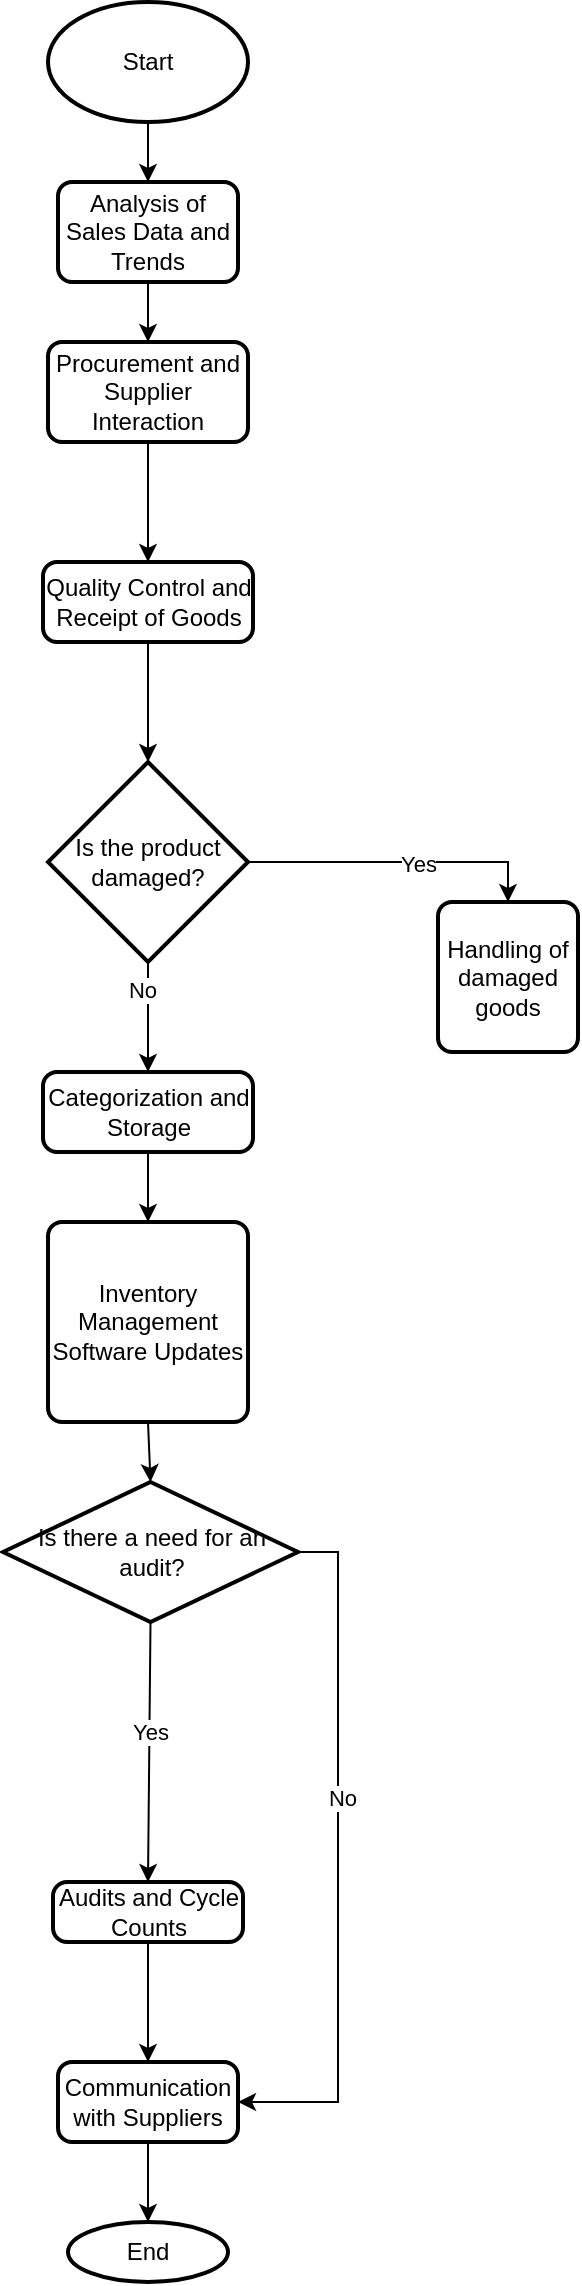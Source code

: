 <mxfile version="22.0.4" type="github">
  <diagram id="C5RBs43oDa-KdzZeNtuy" name="Page-1">
    <mxGraphModel dx="1674" dy="790" grid="1" gridSize="10" guides="1" tooltips="1" connect="1" arrows="1" fold="1" page="1" pageScale="1" pageWidth="827" pageHeight="1169" math="0" shadow="0">
      <root>
        <mxCell id="WIyWlLk6GJQsqaUBKTNV-0" />
        <mxCell id="WIyWlLk6GJQsqaUBKTNV-1" parent="WIyWlLk6GJQsqaUBKTNV-0" />
        <mxCell id="n6wM1krTjkFFHCIEkjy0-9" value="" style="endArrow=classic;html=1;rounded=0;exitX=0.5;exitY=1;exitDx=0;exitDy=0;entryX=0.5;entryY=0;entryDx=0;entryDy=0;" parent="WIyWlLk6GJQsqaUBKTNV-1" source="n6wM1krTjkFFHCIEkjy0-18" target="n6wM1krTjkFFHCIEkjy0-19" edge="1">
          <mxGeometry width="50" height="50" relative="1" as="geometry">
            <mxPoint x="220" y="230" as="sourcePoint" />
            <mxPoint x="440" y="280" as="targetPoint" />
          </mxGeometry>
        </mxCell>
        <mxCell id="n6wM1krTjkFFHCIEkjy0-10" value="" style="endArrow=classic;html=1;rounded=0;exitX=0.5;exitY=1;exitDx=0;exitDy=0;entryX=0.5;entryY=0;entryDx=0;entryDy=0;" parent="WIyWlLk6GJQsqaUBKTNV-1" source="n6wM1krTjkFFHCIEkjy0-19" target="n6wM1krTjkFFHCIEkjy0-20" edge="1">
          <mxGeometry width="50" height="50" relative="1" as="geometry">
            <mxPoint x="390" y="330" as="sourcePoint" />
            <mxPoint x="440" y="280" as="targetPoint" />
          </mxGeometry>
        </mxCell>
        <mxCell id="n6wM1krTjkFFHCIEkjy0-13" value="" style="endArrow=classic;html=1;rounded=0;exitX=0.5;exitY=1;exitDx=0;exitDy=0;entryX=0.5;entryY=0;entryDx=0;entryDy=0;" parent="WIyWlLk6GJQsqaUBKTNV-1" source="n6wM1krTjkFFHCIEkjy0-24" target="n6wM1krTjkFFHCIEkjy0-21" edge="1">
          <mxGeometry width="50" height="50" relative="1" as="geometry">
            <mxPoint x="220" y="585" as="sourcePoint" />
            <mxPoint x="230" y="640" as="targetPoint" />
          </mxGeometry>
        </mxCell>
        <mxCell id="n6wM1krTjkFFHCIEkjy0-16" value="" style="endArrow=classic;html=1;rounded=0;exitX=0.5;exitY=1;exitDx=0;exitDy=0;entryX=0.5;entryY=0;entryDx=0;entryDy=0;" parent="WIyWlLk6GJQsqaUBKTNV-1" edge="1">
          <mxGeometry width="50" height="50" relative="1" as="geometry">
            <mxPoint x="220" y="1050" as="sourcePoint" />
            <mxPoint x="220" y="1050" as="targetPoint" />
          </mxGeometry>
        </mxCell>
        <mxCell id="n6wM1krTjkFFHCIEkjy0-17" value="Start" style="strokeWidth=2;html=1;shape=mxgraph.flowchart.start_1;whiteSpace=wrap;" parent="WIyWlLk6GJQsqaUBKTNV-1" vertex="1">
          <mxGeometry x="165" y="10" width="100" height="60" as="geometry" />
        </mxCell>
        <mxCell id="n6wM1krTjkFFHCIEkjy0-18" value="Analysis of Sales Data and Trends" style="rounded=1;whiteSpace=wrap;html=1;absoluteArcSize=1;arcSize=14;strokeWidth=2;" parent="WIyWlLk6GJQsqaUBKTNV-1" vertex="1">
          <mxGeometry x="170" y="100" width="90" height="50" as="geometry" />
        </mxCell>
        <mxCell id="n6wM1krTjkFFHCIEkjy0-19" value="Procurement and Supplier Interaction" style="rounded=1;whiteSpace=wrap;html=1;absoluteArcSize=1;arcSize=14;strokeWidth=2;" parent="WIyWlLk6GJQsqaUBKTNV-1" vertex="1">
          <mxGeometry x="165" y="180" width="100" height="50" as="geometry" />
        </mxCell>
        <mxCell id="n6wM1krTjkFFHCIEkjy0-46" style="edgeStyle=orthogonalEdgeStyle;rounded=0;orthogonalLoop=1;jettySize=auto;html=1;exitX=0.5;exitY=1;exitDx=0;exitDy=0;" parent="WIyWlLk6GJQsqaUBKTNV-1" source="n6wM1krTjkFFHCIEkjy0-20" target="n6wM1krTjkFFHCIEkjy0-37" edge="1">
          <mxGeometry relative="1" as="geometry" />
        </mxCell>
        <mxCell id="n6wM1krTjkFFHCIEkjy0-20" value="Quality Control and Receipt of Goods" style="rounded=1;whiteSpace=wrap;html=1;absoluteArcSize=1;arcSize=14;strokeWidth=2;" parent="WIyWlLk6GJQsqaUBKTNV-1" vertex="1">
          <mxGeometry x="162.5" y="290" width="105" height="40" as="geometry" />
        </mxCell>
        <mxCell id="n6wM1krTjkFFHCIEkjy0-21" value="Inventory Management Software Updates" style="rounded=1;whiteSpace=wrap;html=1;absoluteArcSize=1;arcSize=14;strokeWidth=2;" parent="WIyWlLk6GJQsqaUBKTNV-1" vertex="1">
          <mxGeometry x="165" y="620" width="100" height="100" as="geometry" />
        </mxCell>
        <mxCell id="n6wM1krTjkFFHCIEkjy0-22" value="Communication with Suppliers" style="rounded=1;whiteSpace=wrap;html=1;absoluteArcSize=1;arcSize=14;strokeWidth=2;" parent="WIyWlLk6GJQsqaUBKTNV-1" vertex="1">
          <mxGeometry x="170" y="1040" width="90" height="40" as="geometry" />
        </mxCell>
        <mxCell id="n6wM1krTjkFFHCIEkjy0-23" value="Audits and Cycle Counts" style="rounded=1;whiteSpace=wrap;html=1;absoluteArcSize=1;arcSize=14;strokeWidth=2;" parent="WIyWlLk6GJQsqaUBKTNV-1" vertex="1">
          <mxGeometry x="167.5" y="950" width="95" height="30" as="geometry" />
        </mxCell>
        <mxCell id="n6wM1krTjkFFHCIEkjy0-24" value="Categorization and Storage" style="rounded=1;whiteSpace=wrap;html=1;absoluteArcSize=1;arcSize=14;strokeWidth=2;" parent="WIyWlLk6GJQsqaUBKTNV-1" vertex="1">
          <mxGeometry x="162.5" y="545" width="105" height="40" as="geometry" />
        </mxCell>
        <mxCell id="n6wM1krTjkFFHCIEkjy0-26" value="" style="endArrow=classic;html=1;rounded=0;exitX=0.5;exitY=1;exitDx=0;exitDy=0;entryX=0.5;entryY=0;entryDx=0;entryDy=0;entryPerimeter=0;" parent="WIyWlLk6GJQsqaUBKTNV-1" source="n6wM1krTjkFFHCIEkjy0-21" target="n6wM1krTjkFFHCIEkjy0-30" edge="1">
          <mxGeometry width="50" height="50" relative="1" as="geometry">
            <mxPoint x="400" y="730" as="sourcePoint" />
            <mxPoint x="450" y="680" as="targetPoint" />
          </mxGeometry>
        </mxCell>
        <mxCell id="n6wM1krTjkFFHCIEkjy0-27" value="" style="endArrow=classic;html=1;rounded=0;exitX=0.5;exitY=1;exitDx=0;exitDy=0;entryX=0.5;entryY=0;entryDx=0;entryDy=0;" parent="WIyWlLk6GJQsqaUBKTNV-1" source="n6wM1krTjkFFHCIEkjy0-23" target="n6wM1krTjkFFHCIEkjy0-22" edge="1">
          <mxGeometry width="50" height="50" relative="1" as="geometry">
            <mxPoint x="400" y="730" as="sourcePoint" />
            <mxPoint x="450" y="680" as="targetPoint" />
          </mxGeometry>
        </mxCell>
        <mxCell id="n6wM1krTjkFFHCIEkjy0-28" value="End" style="strokeWidth=2;html=1;shape=mxgraph.flowchart.start_1;whiteSpace=wrap;" parent="WIyWlLk6GJQsqaUBKTNV-1" vertex="1">
          <mxGeometry x="175" y="1120" width="80" height="30" as="geometry" />
        </mxCell>
        <mxCell id="n6wM1krTjkFFHCIEkjy0-29" value="" style="endArrow=classic;html=1;rounded=0;exitX=0.5;exitY=1;exitDx=0;exitDy=0;entryX=0.5;entryY=0;entryDx=0;entryDy=0;entryPerimeter=0;" parent="WIyWlLk6GJQsqaUBKTNV-1" source="n6wM1krTjkFFHCIEkjy0-22" target="n6wM1krTjkFFHCIEkjy0-28" edge="1">
          <mxGeometry width="50" height="50" relative="1" as="geometry">
            <mxPoint x="400" y="1030" as="sourcePoint" />
            <mxPoint x="450" y="980" as="targetPoint" />
          </mxGeometry>
        </mxCell>
        <mxCell id="n6wM1krTjkFFHCIEkjy0-39" style="edgeStyle=orthogonalEdgeStyle;rounded=0;orthogonalLoop=1;jettySize=auto;html=1;exitX=1;exitY=0.5;exitDx=0;exitDy=0;exitPerimeter=0;entryX=1;entryY=0.5;entryDx=0;entryDy=0;" parent="WIyWlLk6GJQsqaUBKTNV-1" source="n6wM1krTjkFFHCIEkjy0-30" target="n6wM1krTjkFFHCIEkjy0-22" edge="1">
          <mxGeometry relative="1" as="geometry" />
        </mxCell>
        <mxCell id="n6wM1krTjkFFHCIEkjy0-41" value="No" style="edgeLabel;html=1;align=center;verticalAlign=middle;resizable=0;points=[];" parent="n6wM1krTjkFFHCIEkjy0-39" vertex="1" connectable="0">
          <mxGeometry x="-0.174" y="2" relative="1" as="geometry">
            <mxPoint as="offset" />
          </mxGeometry>
        </mxCell>
        <mxCell id="n6wM1krTjkFFHCIEkjy0-30" value="Is there a need for an audit?" style="strokeWidth=2;html=1;shape=mxgraph.flowchart.decision;whiteSpace=wrap;" parent="WIyWlLk6GJQsqaUBKTNV-1" vertex="1">
          <mxGeometry x="142.5" y="750" width="147.5" height="70" as="geometry" />
        </mxCell>
        <mxCell id="n6wM1krTjkFFHCIEkjy0-31" value="" style="endArrow=classic;html=1;rounded=0;exitX=0.5;exitY=1;exitDx=0;exitDy=0;exitPerimeter=0;entryX=0.5;entryY=0;entryDx=0;entryDy=0;" parent="WIyWlLk6GJQsqaUBKTNV-1" source="n6wM1krTjkFFHCIEkjy0-30" target="n6wM1krTjkFFHCIEkjy0-23" edge="1">
          <mxGeometry width="50" height="50" relative="1" as="geometry">
            <mxPoint x="400" y="830" as="sourcePoint" />
            <mxPoint x="450" y="780" as="targetPoint" />
          </mxGeometry>
        </mxCell>
        <mxCell id="n6wM1krTjkFFHCIEkjy0-32" value="Yes" style="edgeLabel;html=1;align=center;verticalAlign=middle;resizable=0;points=[];" parent="n6wM1krTjkFFHCIEkjy0-31" vertex="1" connectable="0">
          <mxGeometry x="-0.162" relative="1" as="geometry">
            <mxPoint as="offset" />
          </mxGeometry>
        </mxCell>
        <mxCell id="n6wM1krTjkFFHCIEkjy0-38" style="edgeStyle=orthogonalEdgeStyle;rounded=0;orthogonalLoop=1;jettySize=auto;html=1;exitX=0.5;exitY=1;exitDx=0;exitDy=0;exitPerimeter=0;entryX=0.5;entryY=0;entryDx=0;entryDy=0;" parent="WIyWlLk6GJQsqaUBKTNV-1" source="n6wM1krTjkFFHCIEkjy0-37" target="n6wM1krTjkFFHCIEkjy0-24" edge="1">
          <mxGeometry relative="1" as="geometry" />
        </mxCell>
        <mxCell id="n6wM1krTjkFFHCIEkjy0-42" value="No" style="edgeLabel;html=1;align=center;verticalAlign=middle;resizable=0;points=[];" parent="n6wM1krTjkFFHCIEkjy0-38" vertex="1" connectable="0">
          <mxGeometry x="-0.488" y="-3" relative="1" as="geometry">
            <mxPoint as="offset" />
          </mxGeometry>
        </mxCell>
        <mxCell id="n6wM1krTjkFFHCIEkjy0-43" style="edgeStyle=orthogonalEdgeStyle;rounded=0;orthogonalLoop=1;jettySize=auto;html=1;exitX=1;exitY=0.5;exitDx=0;exitDy=0;exitPerimeter=0;entryX=0.5;entryY=0;entryDx=0;entryDy=0;" parent="WIyWlLk6GJQsqaUBKTNV-1" source="n6wM1krTjkFFHCIEkjy0-37" target="n6wM1krTjkFFHCIEkjy0-45" edge="1">
          <mxGeometry relative="1" as="geometry">
            <mxPoint x="510" y="580" as="targetPoint" />
          </mxGeometry>
        </mxCell>
        <mxCell id="n6wM1krTjkFFHCIEkjy0-44" value="Yes" style="edgeLabel;html=1;align=center;verticalAlign=middle;resizable=0;points=[];" parent="n6wM1krTjkFFHCIEkjy0-43" vertex="1" connectable="0">
          <mxGeometry x="0.136" y="-1" relative="1" as="geometry">
            <mxPoint as="offset" />
          </mxGeometry>
        </mxCell>
        <mxCell id="n6wM1krTjkFFHCIEkjy0-37" value="Is the product damaged?" style="strokeWidth=2;html=1;shape=mxgraph.flowchart.decision;whiteSpace=wrap;" parent="WIyWlLk6GJQsqaUBKTNV-1" vertex="1">
          <mxGeometry x="165" y="390" width="100" height="100" as="geometry" />
        </mxCell>
        <mxCell id="n6wM1krTjkFFHCIEkjy0-45" value="Handling of damaged goods" style="rounded=1;whiteSpace=wrap;html=1;absoluteArcSize=1;arcSize=14;strokeWidth=2;" parent="WIyWlLk6GJQsqaUBKTNV-1" vertex="1">
          <mxGeometry x="360" y="460" width="70" height="75" as="geometry" />
        </mxCell>
        <mxCell id="n6wM1krTjkFFHCIEkjy0-48" value="" style="endArrow=classic;html=1;rounded=0;exitX=0.5;exitY=1;exitDx=0;exitDy=0;exitPerimeter=0;entryX=0.5;entryY=0;entryDx=0;entryDy=0;" parent="WIyWlLk6GJQsqaUBKTNV-1" source="n6wM1krTjkFFHCIEkjy0-17" target="n6wM1krTjkFFHCIEkjy0-18" edge="1">
          <mxGeometry width="50" height="50" relative="1" as="geometry">
            <mxPoint x="400" y="330" as="sourcePoint" />
            <mxPoint x="450" y="280" as="targetPoint" />
          </mxGeometry>
        </mxCell>
      </root>
    </mxGraphModel>
  </diagram>
</mxfile>
